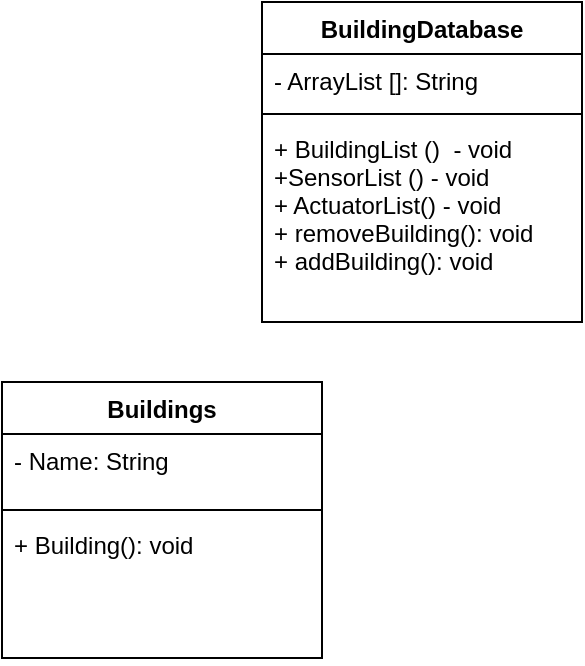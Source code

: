 <mxfile version="13.9.3" type="github">
  <diagram id="C5RBs43oDa-KdzZeNtuy" name="Page-1">
    <mxGraphModel dx="1278" dy="580" grid="1" gridSize="10" guides="1" tooltips="1" connect="1" arrows="1" fold="1" page="1" pageScale="1" pageWidth="827" pageHeight="1169" math="0" shadow="0">
      <root>
        <mxCell id="WIyWlLk6GJQsqaUBKTNV-0" />
        <mxCell id="WIyWlLk6GJQsqaUBKTNV-1" parent="WIyWlLk6GJQsqaUBKTNV-0" />
        <mxCell id="xa9eb8AiDMwUyvMbgG_p-0" value="BuildingDatabase" style="swimlane;fontStyle=1;align=center;verticalAlign=top;childLayout=stackLayout;horizontal=1;startSize=26;horizontalStack=0;resizeParent=1;resizeParentMax=0;resizeLast=0;collapsible=1;marginBottom=0;" vertex="1" parent="WIyWlLk6GJQsqaUBKTNV-1">
          <mxGeometry x="330" y="100" width="160" height="160" as="geometry" />
        </mxCell>
        <mxCell id="xa9eb8AiDMwUyvMbgG_p-1" value="- ArrayList []: String &#xa;" style="text;strokeColor=none;fillColor=none;align=left;verticalAlign=top;spacingLeft=4;spacingRight=4;overflow=hidden;rotatable=0;points=[[0,0.5],[1,0.5]];portConstraint=eastwest;" vertex="1" parent="xa9eb8AiDMwUyvMbgG_p-0">
          <mxGeometry y="26" width="160" height="26" as="geometry" />
        </mxCell>
        <mxCell id="xa9eb8AiDMwUyvMbgG_p-2" value="" style="line;strokeWidth=1;fillColor=none;align=left;verticalAlign=middle;spacingTop=-1;spacingLeft=3;spacingRight=3;rotatable=0;labelPosition=right;points=[];portConstraint=eastwest;" vertex="1" parent="xa9eb8AiDMwUyvMbgG_p-0">
          <mxGeometry y="52" width="160" height="8" as="geometry" />
        </mxCell>
        <mxCell id="xa9eb8AiDMwUyvMbgG_p-3" value="+ BuildingList ()  - void&#xa;+SensorList () - void&#xa;+ ActuatorList() - void&#xa;+ removeBuilding(): void&#xa;+ addBuilding(): void" style="text;strokeColor=none;fillColor=none;align=left;verticalAlign=top;spacingLeft=4;spacingRight=4;overflow=hidden;rotatable=0;points=[[0,0.5],[1,0.5]];portConstraint=eastwest;" vertex="1" parent="xa9eb8AiDMwUyvMbgG_p-0">
          <mxGeometry y="60" width="160" height="100" as="geometry" />
        </mxCell>
        <mxCell id="xa9eb8AiDMwUyvMbgG_p-12" value="Buildings" style="swimlane;fontStyle=1;align=center;verticalAlign=top;childLayout=stackLayout;horizontal=1;startSize=26;horizontalStack=0;resizeParent=1;resizeParentMax=0;resizeLast=0;collapsible=1;marginBottom=0;" vertex="1" parent="WIyWlLk6GJQsqaUBKTNV-1">
          <mxGeometry x="200" y="290" width="160" height="138" as="geometry" />
        </mxCell>
        <mxCell id="xa9eb8AiDMwUyvMbgG_p-13" value="- Name: String&#xa;" style="text;strokeColor=none;fillColor=none;align=left;verticalAlign=top;spacingLeft=4;spacingRight=4;overflow=hidden;rotatable=0;points=[[0,0.5],[1,0.5]];portConstraint=eastwest;" vertex="1" parent="xa9eb8AiDMwUyvMbgG_p-12">
          <mxGeometry y="26" width="160" height="34" as="geometry" />
        </mxCell>
        <mxCell id="xa9eb8AiDMwUyvMbgG_p-14" value="" style="line;strokeWidth=1;fillColor=none;align=left;verticalAlign=middle;spacingTop=-1;spacingLeft=3;spacingRight=3;rotatable=0;labelPosition=right;points=[];portConstraint=eastwest;" vertex="1" parent="xa9eb8AiDMwUyvMbgG_p-12">
          <mxGeometry y="60" width="160" height="8" as="geometry" />
        </mxCell>
        <mxCell id="xa9eb8AiDMwUyvMbgG_p-15" value="+ Building(): void&#xa;" style="text;strokeColor=none;fillColor=none;align=left;verticalAlign=top;spacingLeft=4;spacingRight=4;overflow=hidden;rotatable=0;points=[[0,0.5],[1,0.5]];portConstraint=eastwest;" vertex="1" parent="xa9eb8AiDMwUyvMbgG_p-12">
          <mxGeometry y="68" width="160" height="70" as="geometry" />
        </mxCell>
      </root>
    </mxGraphModel>
  </diagram>
</mxfile>
